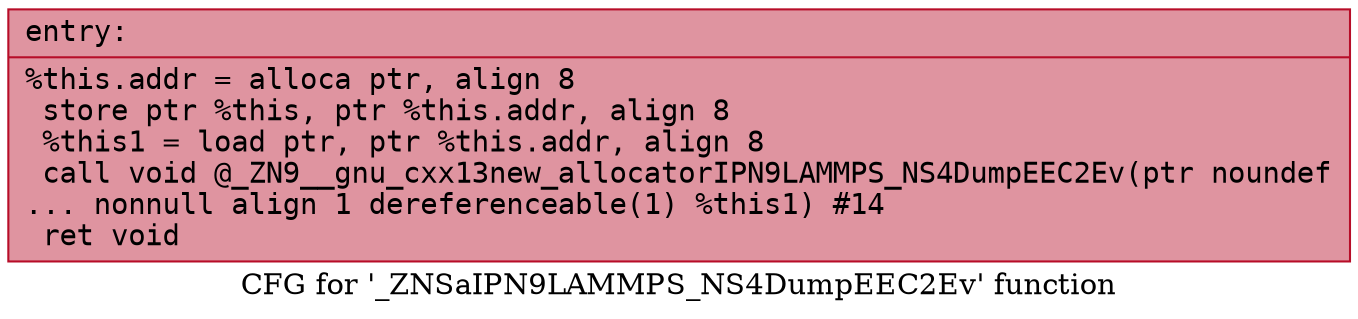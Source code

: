digraph "CFG for '_ZNSaIPN9LAMMPS_NS4DumpEEC2Ev' function" {
	label="CFG for '_ZNSaIPN9LAMMPS_NS4DumpEEC2Ev' function";

	Node0x559d9a1fa720 [shape=record,color="#b70d28ff", style=filled, fillcolor="#b70d2870" fontname="Courier",label="{entry:\l|  %this.addr = alloca ptr, align 8\l  store ptr %this, ptr %this.addr, align 8\l  %this1 = load ptr, ptr %this.addr, align 8\l  call void @_ZN9__gnu_cxx13new_allocatorIPN9LAMMPS_NS4DumpEEC2Ev(ptr noundef\l... nonnull align 1 dereferenceable(1) %this1) #14\l  ret void\l}"];
}
